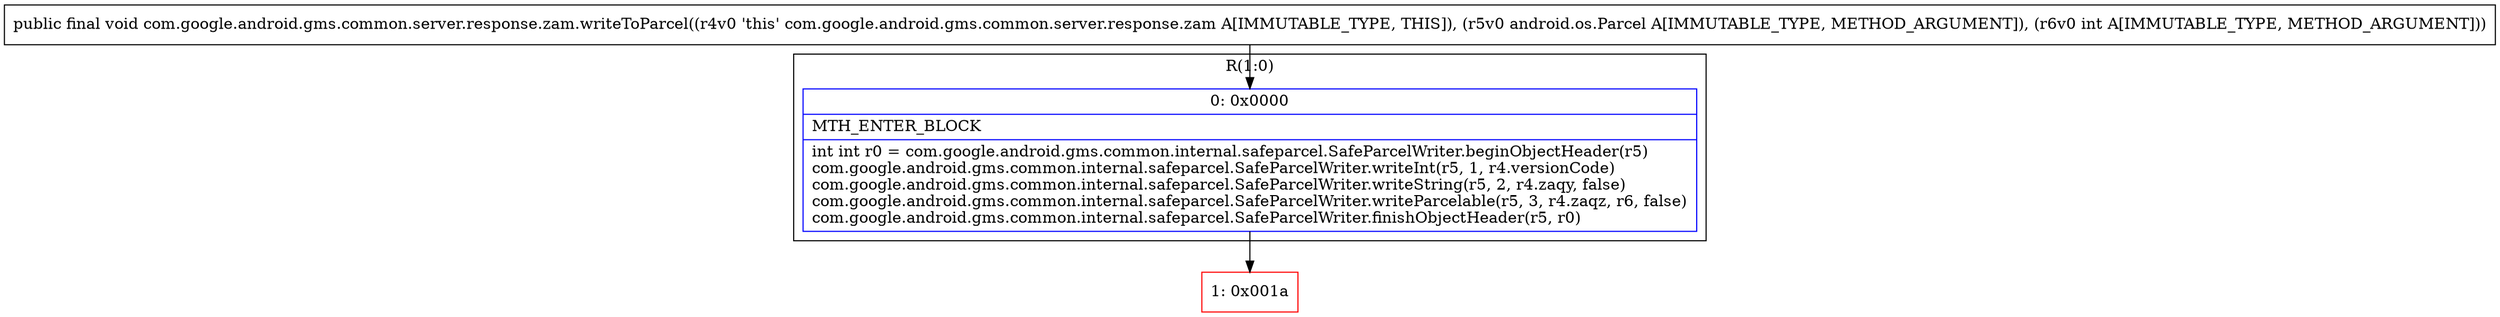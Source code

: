 digraph "CFG forcom.google.android.gms.common.server.response.zam.writeToParcel(Landroid\/os\/Parcel;I)V" {
subgraph cluster_Region_404096291 {
label = "R(1:0)";
node [shape=record,color=blue];
Node_0 [shape=record,label="{0\:\ 0x0000|MTH_ENTER_BLOCK\l|int int r0 = com.google.android.gms.common.internal.safeparcel.SafeParcelWriter.beginObjectHeader(r5)\lcom.google.android.gms.common.internal.safeparcel.SafeParcelWriter.writeInt(r5, 1, r4.versionCode)\lcom.google.android.gms.common.internal.safeparcel.SafeParcelWriter.writeString(r5, 2, r4.zaqy, false)\lcom.google.android.gms.common.internal.safeparcel.SafeParcelWriter.writeParcelable(r5, 3, r4.zaqz, r6, false)\lcom.google.android.gms.common.internal.safeparcel.SafeParcelWriter.finishObjectHeader(r5, r0)\l}"];
}
Node_1 [shape=record,color=red,label="{1\:\ 0x001a}"];
MethodNode[shape=record,label="{public final void com.google.android.gms.common.server.response.zam.writeToParcel((r4v0 'this' com.google.android.gms.common.server.response.zam A[IMMUTABLE_TYPE, THIS]), (r5v0 android.os.Parcel A[IMMUTABLE_TYPE, METHOD_ARGUMENT]), (r6v0 int A[IMMUTABLE_TYPE, METHOD_ARGUMENT])) }"];
MethodNode -> Node_0;
Node_0 -> Node_1;
}

